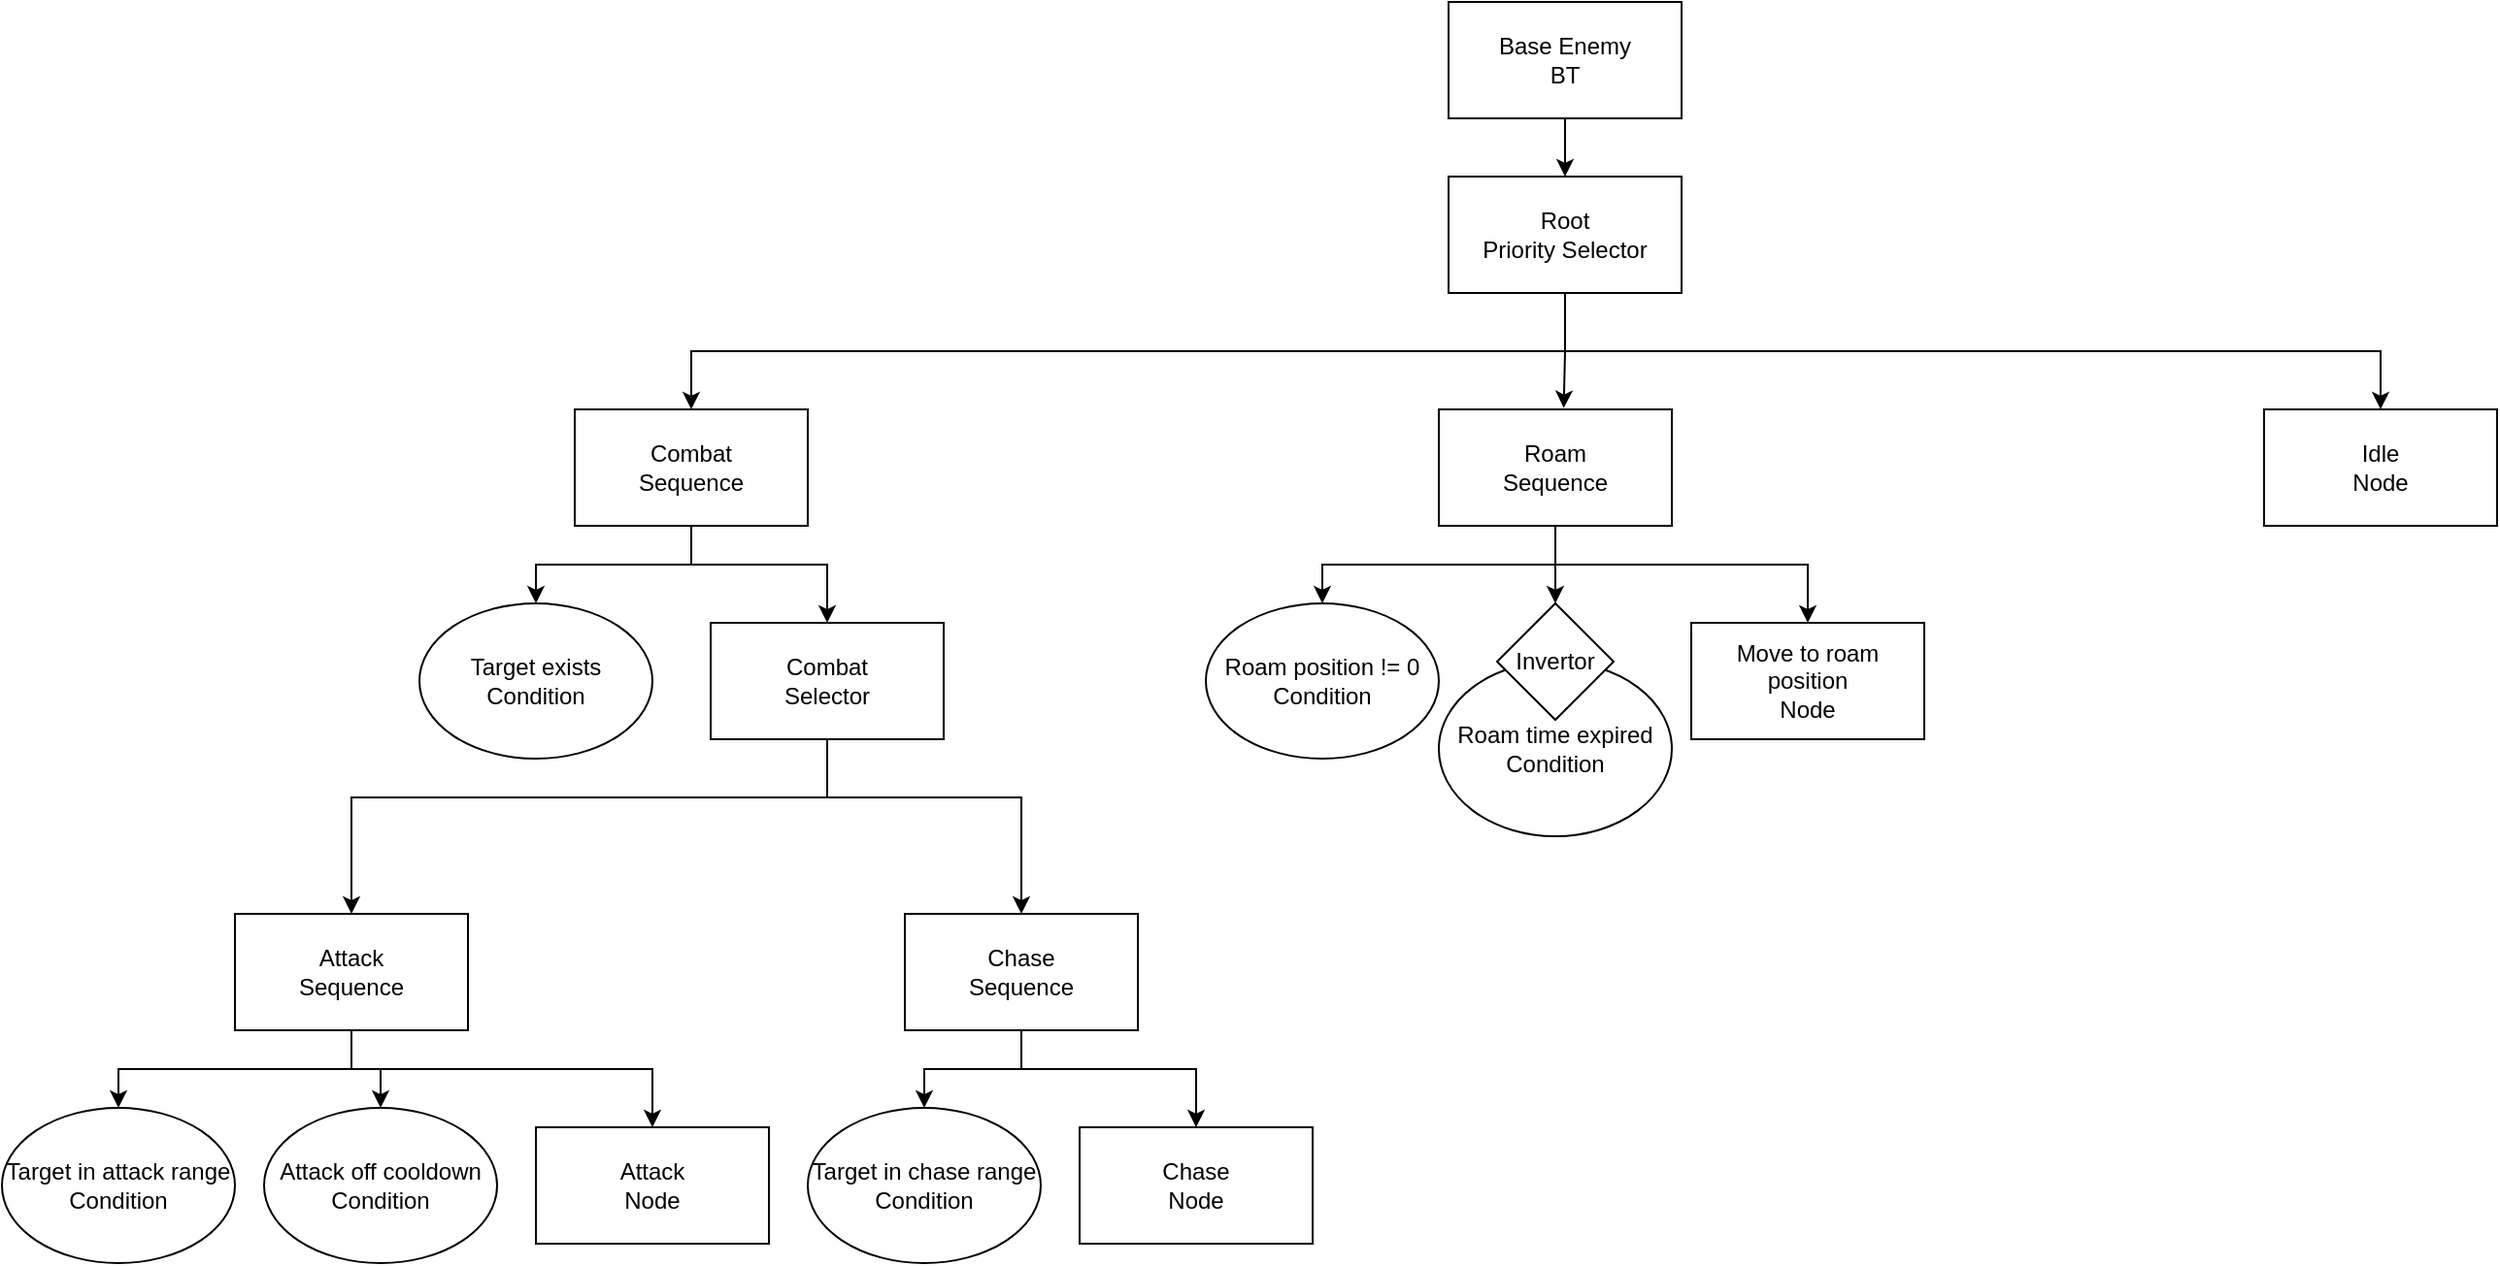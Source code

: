 <mxfile version="24.6.4" type="device">
  <diagram name="Страница — 1" id="2vbxExY6Asv2gLQXwFZR">
    <mxGraphModel dx="2982" dy="2105" grid="1" gridSize="10" guides="1" tooltips="1" connect="1" arrows="1" fold="1" page="1" pageScale="1" pageWidth="827" pageHeight="1169" math="0" shadow="0">
      <root>
        <mxCell id="0" />
        <mxCell id="1" parent="0" />
        <mxCell id="SG0_FYimi-TdN1ou-3Z8-1" value="Root&lt;div&gt;Priority Selector&lt;/div&gt;" style="rounded=0;whiteSpace=wrap;html=1;" parent="1" vertex="1">
          <mxGeometry x="320" y="80" width="120" height="60" as="geometry" />
        </mxCell>
        <mxCell id="SG0_FYimi-TdN1ou-3Z8-24" value="Roam&lt;div&gt;Sequence&lt;/div&gt;" style="rounded=0;whiteSpace=wrap;html=1;" parent="1" vertex="1">
          <mxGeometry x="315" y="200" width="120" height="60" as="geometry" />
        </mxCell>
        <mxCell id="SG0_FYimi-TdN1ou-3Z8-25" value="Roam position != 0&lt;div&gt;Condition&lt;/div&gt;" style="ellipse;whiteSpace=wrap;html=1;" parent="1" vertex="1">
          <mxGeometry x="195" y="300" width="120" height="80" as="geometry" />
        </mxCell>
        <mxCell id="SG0_FYimi-TdN1ou-3Z8-26" value="Move to roam position&lt;div&gt;Node&lt;/div&gt;" style="rounded=0;whiteSpace=wrap;html=1;" parent="1" vertex="1">
          <mxGeometry x="445" y="310" width="120" height="60" as="geometry" />
        </mxCell>
        <mxCell id="SG0_FYimi-TdN1ou-3Z8-27" value="" style="endArrow=classic;html=1;rounded=0;exitX=0.5;exitY=1;exitDx=0;exitDy=0;entryX=0.5;entryY=0;entryDx=0;entryDy=0;" parent="1" source="SG0_FYimi-TdN1ou-3Z8-24" target="SG0_FYimi-TdN1ou-3Z8-25" edge="1">
          <mxGeometry width="50" height="50" relative="1" as="geometry">
            <mxPoint x="265" y="430" as="sourcePoint" />
            <mxPoint x="315" y="380" as="targetPoint" />
            <Array as="points">
              <mxPoint x="375" y="280" />
              <mxPoint x="255" y="280" />
            </Array>
          </mxGeometry>
        </mxCell>
        <mxCell id="SG0_FYimi-TdN1ou-3Z8-28" value="" style="endArrow=classic;html=1;rounded=0;exitX=0.5;exitY=1;exitDx=0;exitDy=0;entryX=0.5;entryY=0;entryDx=0;entryDy=0;" parent="1" source="SG0_FYimi-TdN1ou-3Z8-24" target="SG0_FYimi-TdN1ou-3Z8-26" edge="1">
          <mxGeometry width="50" height="50" relative="1" as="geometry">
            <mxPoint x="335" y="420" as="sourcePoint" />
            <mxPoint x="385" y="370" as="targetPoint" />
            <Array as="points">
              <mxPoint x="375" y="280" />
              <mxPoint x="505" y="280" />
            </Array>
          </mxGeometry>
        </mxCell>
        <mxCell id="SG0_FYimi-TdN1ou-3Z8-30" value="Base Enemy&lt;div&gt;BT&lt;/div&gt;" style="rounded=0;whiteSpace=wrap;html=1;" parent="1" vertex="1">
          <mxGeometry x="320" y="-10" width="120" height="60" as="geometry" />
        </mxCell>
        <mxCell id="SG0_FYimi-TdN1ou-3Z8-31" value="" style="endArrow=classic;html=1;rounded=0;exitX=0.5;exitY=1;exitDx=0;exitDy=0;entryX=0.5;entryY=0;entryDx=0;entryDy=0;" parent="1" source="SG0_FYimi-TdN1ou-3Z8-30" target="SG0_FYimi-TdN1ou-3Z8-1" edge="1">
          <mxGeometry width="50" height="50" relative="1" as="geometry">
            <mxPoint x="340" y="280" as="sourcePoint" />
            <mxPoint x="390" y="230" as="targetPoint" />
          </mxGeometry>
        </mxCell>
        <mxCell id="SG0_FYimi-TdN1ou-3Z8-34" value="&lt;div&gt;Idle&lt;/div&gt;&lt;div&gt;Node&lt;/div&gt;" style="rounded=0;whiteSpace=wrap;html=1;" parent="1" vertex="1">
          <mxGeometry x="740" y="200" width="120" height="60" as="geometry" />
        </mxCell>
        <mxCell id="SG0_FYimi-TdN1ou-3Z8-37" value="" style="endArrow=classic;html=1;rounded=0;entryX=0.5;entryY=0;entryDx=0;entryDy=0;" parent="1" target="SG0_FYimi-TdN1ou-3Z8-34" edge="1">
          <mxGeometry width="50" height="50" relative="1" as="geometry">
            <mxPoint x="380" y="140" as="sourcePoint" />
            <mxPoint x="1140" y="200" as="targetPoint" />
            <Array as="points">
              <mxPoint x="380" y="170" />
              <mxPoint x="800" y="170" />
            </Array>
          </mxGeometry>
        </mxCell>
        <mxCell id="SG0_FYimi-TdN1ou-3Z8-38" value="&lt;div&gt;Roam time expired&lt;/div&gt;&lt;div&gt;Condition&lt;/div&gt;" style="ellipse;whiteSpace=wrap;html=1;" parent="1" vertex="1">
          <mxGeometry x="315" y="330" width="120" height="90" as="geometry" />
        </mxCell>
        <mxCell id="SG0_FYimi-TdN1ou-3Z8-39" value="" style="endArrow=classic;html=1;rounded=0;exitX=0.5;exitY=1;exitDx=0;exitDy=0;entryX=0.5;entryY=0;entryDx=0;entryDy=0;" parent="1" source="SG0_FYimi-TdN1ou-3Z8-24" target="SG0_FYimi-TdN1ou-3Z8-42" edge="1">
          <mxGeometry width="50" height="50" relative="1" as="geometry">
            <mxPoint x="355" y="400" as="sourcePoint" />
            <mxPoint x="395" y="300" as="targetPoint" />
          </mxGeometry>
        </mxCell>
        <mxCell id="SG0_FYimi-TdN1ou-3Z8-42" value="Invertor" style="rhombus;whiteSpace=wrap;html=1;" parent="1" vertex="1">
          <mxGeometry x="345" y="300" width="60" height="60" as="geometry" />
        </mxCell>
        <mxCell id="SG0_FYimi-TdN1ou-3Z8-43" value="Combat&lt;div&gt;Selector&lt;/div&gt;" style="rounded=0;whiteSpace=wrap;html=1;" parent="1" vertex="1">
          <mxGeometry x="-60" y="310" width="120" height="60" as="geometry" />
        </mxCell>
        <mxCell id="SG0_FYimi-TdN1ou-3Z8-44" value="Attack&lt;div&gt;Sequence&lt;/div&gt;" style="rounded=0;whiteSpace=wrap;html=1;" parent="1" vertex="1">
          <mxGeometry x="-305" y="460" width="120" height="60" as="geometry" />
        </mxCell>
        <mxCell id="SG0_FYimi-TdN1ou-3Z8-47" value="Target in attack range&lt;div&gt;Condition&lt;/div&gt;" style="ellipse;whiteSpace=wrap;html=1;" parent="1" vertex="1">
          <mxGeometry x="-425" y="560" width="120" height="80" as="geometry" />
        </mxCell>
        <mxCell id="SG0_FYimi-TdN1ou-3Z8-48" value="" style="endArrow=classic;html=1;rounded=0;entryX=0.5;entryY=0;entryDx=0;entryDy=0;exitX=0.5;exitY=1;exitDx=0;exitDy=0;" parent="1" source="SG0_FYimi-TdN1ou-3Z8-44" target="SG0_FYimi-TdN1ou-3Z8-47" edge="1">
          <mxGeometry width="50" height="50" relative="1" as="geometry">
            <mxPoint x="-305" y="540" as="sourcePoint" />
            <mxPoint x="-155" y="580" as="targetPoint" />
            <Array as="points">
              <mxPoint x="-245" y="540" />
              <mxPoint x="-365" y="540" />
            </Array>
          </mxGeometry>
        </mxCell>
        <mxCell id="SG0_FYimi-TdN1ou-3Z8-49" value="Attack off cooldown&lt;div&gt;Condition&lt;/div&gt;" style="ellipse;whiteSpace=wrap;html=1;" parent="1" vertex="1">
          <mxGeometry x="-290" y="560" width="120" height="80" as="geometry" />
        </mxCell>
        <mxCell id="SG0_FYimi-TdN1ou-3Z8-50" value="" style="endArrow=classic;html=1;rounded=0;entryX=0.5;entryY=0;entryDx=0;entryDy=0;" parent="1" target="SG0_FYimi-TdN1ou-3Z8-49" edge="1">
          <mxGeometry width="50" height="50" relative="1" as="geometry">
            <mxPoint x="-245" y="520" as="sourcePoint" />
            <mxPoint x="-155" y="580" as="targetPoint" />
            <Array as="points">
              <mxPoint x="-245" y="540" />
              <mxPoint x="-230" y="540" />
            </Array>
          </mxGeometry>
        </mxCell>
        <mxCell id="SG0_FYimi-TdN1ou-3Z8-51" value="Attack&lt;div&gt;Node&lt;/div&gt;" style="rounded=0;whiteSpace=wrap;html=1;" parent="1" vertex="1">
          <mxGeometry x="-150" y="570" width="120" height="60" as="geometry" />
        </mxCell>
        <mxCell id="SG0_FYimi-TdN1ou-3Z8-52" value="" style="endArrow=classic;html=1;rounded=0;exitX=0.5;exitY=1;exitDx=0;exitDy=0;entryX=0.5;entryY=0;entryDx=0;entryDy=0;" parent="1" source="SG0_FYimi-TdN1ou-3Z8-44" target="SG0_FYimi-TdN1ou-3Z8-51" edge="1">
          <mxGeometry width="50" height="50" relative="1" as="geometry">
            <mxPoint x="-75" y="620" as="sourcePoint" />
            <mxPoint x="-25" y="570" as="targetPoint" />
            <Array as="points">
              <mxPoint x="-245" y="540" />
              <mxPoint x="-90" y="540" />
            </Array>
          </mxGeometry>
        </mxCell>
        <mxCell id="SG0_FYimi-TdN1ou-3Z8-53" value="Chase&lt;div&gt;Sequence&lt;/div&gt;" style="rounded=0;whiteSpace=wrap;html=1;" parent="1" vertex="1">
          <mxGeometry x="40" y="460" width="120" height="60" as="geometry" />
        </mxCell>
        <mxCell id="SG0_FYimi-TdN1ou-3Z8-55" value="Target in chase range&lt;div&gt;Condition&lt;/div&gt;" style="ellipse;whiteSpace=wrap;html=1;" parent="1" vertex="1">
          <mxGeometry x="-10" y="560" width="120" height="80" as="geometry" />
        </mxCell>
        <mxCell id="SG0_FYimi-TdN1ou-3Z8-56" value="Chase&lt;div&gt;Node&lt;/div&gt;" style="rounded=0;whiteSpace=wrap;html=1;" parent="1" vertex="1">
          <mxGeometry x="130" y="570" width="120" height="60" as="geometry" />
        </mxCell>
        <mxCell id="SG0_FYimi-TdN1ou-3Z8-58" value="" style="endArrow=classic;html=1;rounded=0;exitX=0.5;exitY=1;exitDx=0;exitDy=0;entryX=0.5;entryY=0;entryDx=0;entryDy=0;" parent="1" source="SG0_FYimi-TdN1ou-3Z8-53" target="SG0_FYimi-TdN1ou-3Z8-55" edge="1">
          <mxGeometry width="50" height="50" relative="1" as="geometry">
            <mxPoint x="50" y="610" as="sourcePoint" />
            <mxPoint x="100" y="560" as="targetPoint" />
            <Array as="points">
              <mxPoint x="100" y="540" />
              <mxPoint x="50" y="540" />
            </Array>
          </mxGeometry>
        </mxCell>
        <mxCell id="SG0_FYimi-TdN1ou-3Z8-59" value="" style="endArrow=classic;html=1;rounded=0;exitX=0.5;exitY=1;exitDx=0;exitDy=0;entryX=0.5;entryY=0;entryDx=0;entryDy=0;" parent="1" source="SG0_FYimi-TdN1ou-3Z8-53" target="SG0_FYimi-TdN1ou-3Z8-56" edge="1">
          <mxGeometry width="50" height="50" relative="1" as="geometry">
            <mxPoint x="150" y="610" as="sourcePoint" />
            <mxPoint x="200" y="560" as="targetPoint" />
            <Array as="points">
              <mxPoint x="100" y="540" />
              <mxPoint x="190" y="540" />
            </Array>
          </mxGeometry>
        </mxCell>
        <mxCell id="SG0_FYimi-TdN1ou-3Z8-60" value="Combat&lt;div&gt;Sequence&lt;/div&gt;" style="rounded=0;whiteSpace=wrap;html=1;" parent="1" vertex="1">
          <mxGeometry x="-130" y="200" width="120" height="60" as="geometry" />
        </mxCell>
        <mxCell id="SG0_FYimi-TdN1ou-3Z8-61" value="Target exists&lt;div&gt;Condition&lt;/div&gt;" style="ellipse;whiteSpace=wrap;html=1;" parent="1" vertex="1">
          <mxGeometry x="-210" y="300" width="120" height="80" as="geometry" />
        </mxCell>
        <mxCell id="SG0_FYimi-TdN1ou-3Z8-64" value="" style="endArrow=classic;html=1;rounded=0;exitX=0.5;exitY=1;exitDx=0;exitDy=0;entryX=0.5;entryY=0;entryDx=0;entryDy=0;" parent="1" source="SG0_FYimi-TdN1ou-3Z8-60" target="SG0_FYimi-TdN1ou-3Z8-61" edge="1">
          <mxGeometry width="50" height="50" relative="1" as="geometry">
            <mxPoint x="90" y="360" as="sourcePoint" />
            <mxPoint x="140" y="310" as="targetPoint" />
            <Array as="points">
              <mxPoint x="-70" y="280" />
              <mxPoint x="-150" y="280" />
            </Array>
          </mxGeometry>
        </mxCell>
        <mxCell id="SG0_FYimi-TdN1ou-3Z8-65" value="" style="endArrow=classic;html=1;rounded=0;exitX=0.5;exitY=1;exitDx=0;exitDy=0;entryX=0.5;entryY=0;entryDx=0;entryDy=0;" parent="1" source="SG0_FYimi-TdN1ou-3Z8-60" target="SG0_FYimi-TdN1ou-3Z8-43" edge="1">
          <mxGeometry width="50" height="50" relative="1" as="geometry">
            <mxPoint x="100" y="350" as="sourcePoint" />
            <mxPoint x="150" y="300" as="targetPoint" />
            <Array as="points">
              <mxPoint x="-70" y="280" />
              <mxPoint y="280" />
            </Array>
          </mxGeometry>
        </mxCell>
        <mxCell id="SG0_FYimi-TdN1ou-3Z8-66" value="" style="endArrow=classic;html=1;rounded=0;exitX=0.5;exitY=1;exitDx=0;exitDy=0;entryX=0.5;entryY=0;entryDx=0;entryDy=0;" parent="1" source="SG0_FYimi-TdN1ou-3Z8-43" target="SG0_FYimi-TdN1ou-3Z8-44" edge="1">
          <mxGeometry width="50" height="50" relative="1" as="geometry">
            <mxPoint x="70" y="480" as="sourcePoint" />
            <mxPoint x="120" y="430" as="targetPoint" />
            <Array as="points">
              <mxPoint y="400" />
              <mxPoint x="-245" y="400" />
            </Array>
          </mxGeometry>
        </mxCell>
        <mxCell id="SG0_FYimi-TdN1ou-3Z8-67" value="" style="endArrow=classic;html=1;rounded=0;exitX=0.5;exitY=1;exitDx=0;exitDy=0;entryX=0.5;entryY=0;entryDx=0;entryDy=0;" parent="1" source="SG0_FYimi-TdN1ou-3Z8-43" target="SG0_FYimi-TdN1ou-3Z8-53" edge="1">
          <mxGeometry width="50" height="50" relative="1" as="geometry">
            <mxPoint x="120" y="490" as="sourcePoint" />
            <mxPoint x="170" y="440" as="targetPoint" />
            <Array as="points">
              <mxPoint y="400" />
              <mxPoint x="100" y="400" />
            </Array>
          </mxGeometry>
        </mxCell>
        <mxCell id="SG0_FYimi-TdN1ou-3Z8-68" value="" style="endArrow=classic;html=1;rounded=0;exitX=0.5;exitY=1;exitDx=0;exitDy=0;entryX=0.5;entryY=0;entryDx=0;entryDy=0;" parent="1" source="SG0_FYimi-TdN1ou-3Z8-1" target="SG0_FYimi-TdN1ou-3Z8-60" edge="1">
          <mxGeometry width="50" height="50" relative="1" as="geometry">
            <mxPoint x="280" y="360" as="sourcePoint" />
            <mxPoint x="330" y="310" as="targetPoint" />
            <Array as="points">
              <mxPoint x="380" y="170" />
              <mxPoint x="-70" y="170" />
            </Array>
          </mxGeometry>
        </mxCell>
        <mxCell id="SG0_FYimi-TdN1ou-3Z8-69" value="" style="endArrow=classic;html=1;rounded=0;exitX=0.5;exitY=1;exitDx=0;exitDy=0;entryX=0.536;entryY=-0.012;entryDx=0;entryDy=0;entryPerimeter=0;" parent="1" source="SG0_FYimi-TdN1ou-3Z8-1" target="SG0_FYimi-TdN1ou-3Z8-24" edge="1">
          <mxGeometry width="50" height="50" relative="1" as="geometry">
            <mxPoint x="480" y="280" as="sourcePoint" />
            <mxPoint x="530" y="230" as="targetPoint" />
            <Array as="points">
              <mxPoint x="380" y="170" />
            </Array>
          </mxGeometry>
        </mxCell>
      </root>
    </mxGraphModel>
  </diagram>
</mxfile>
